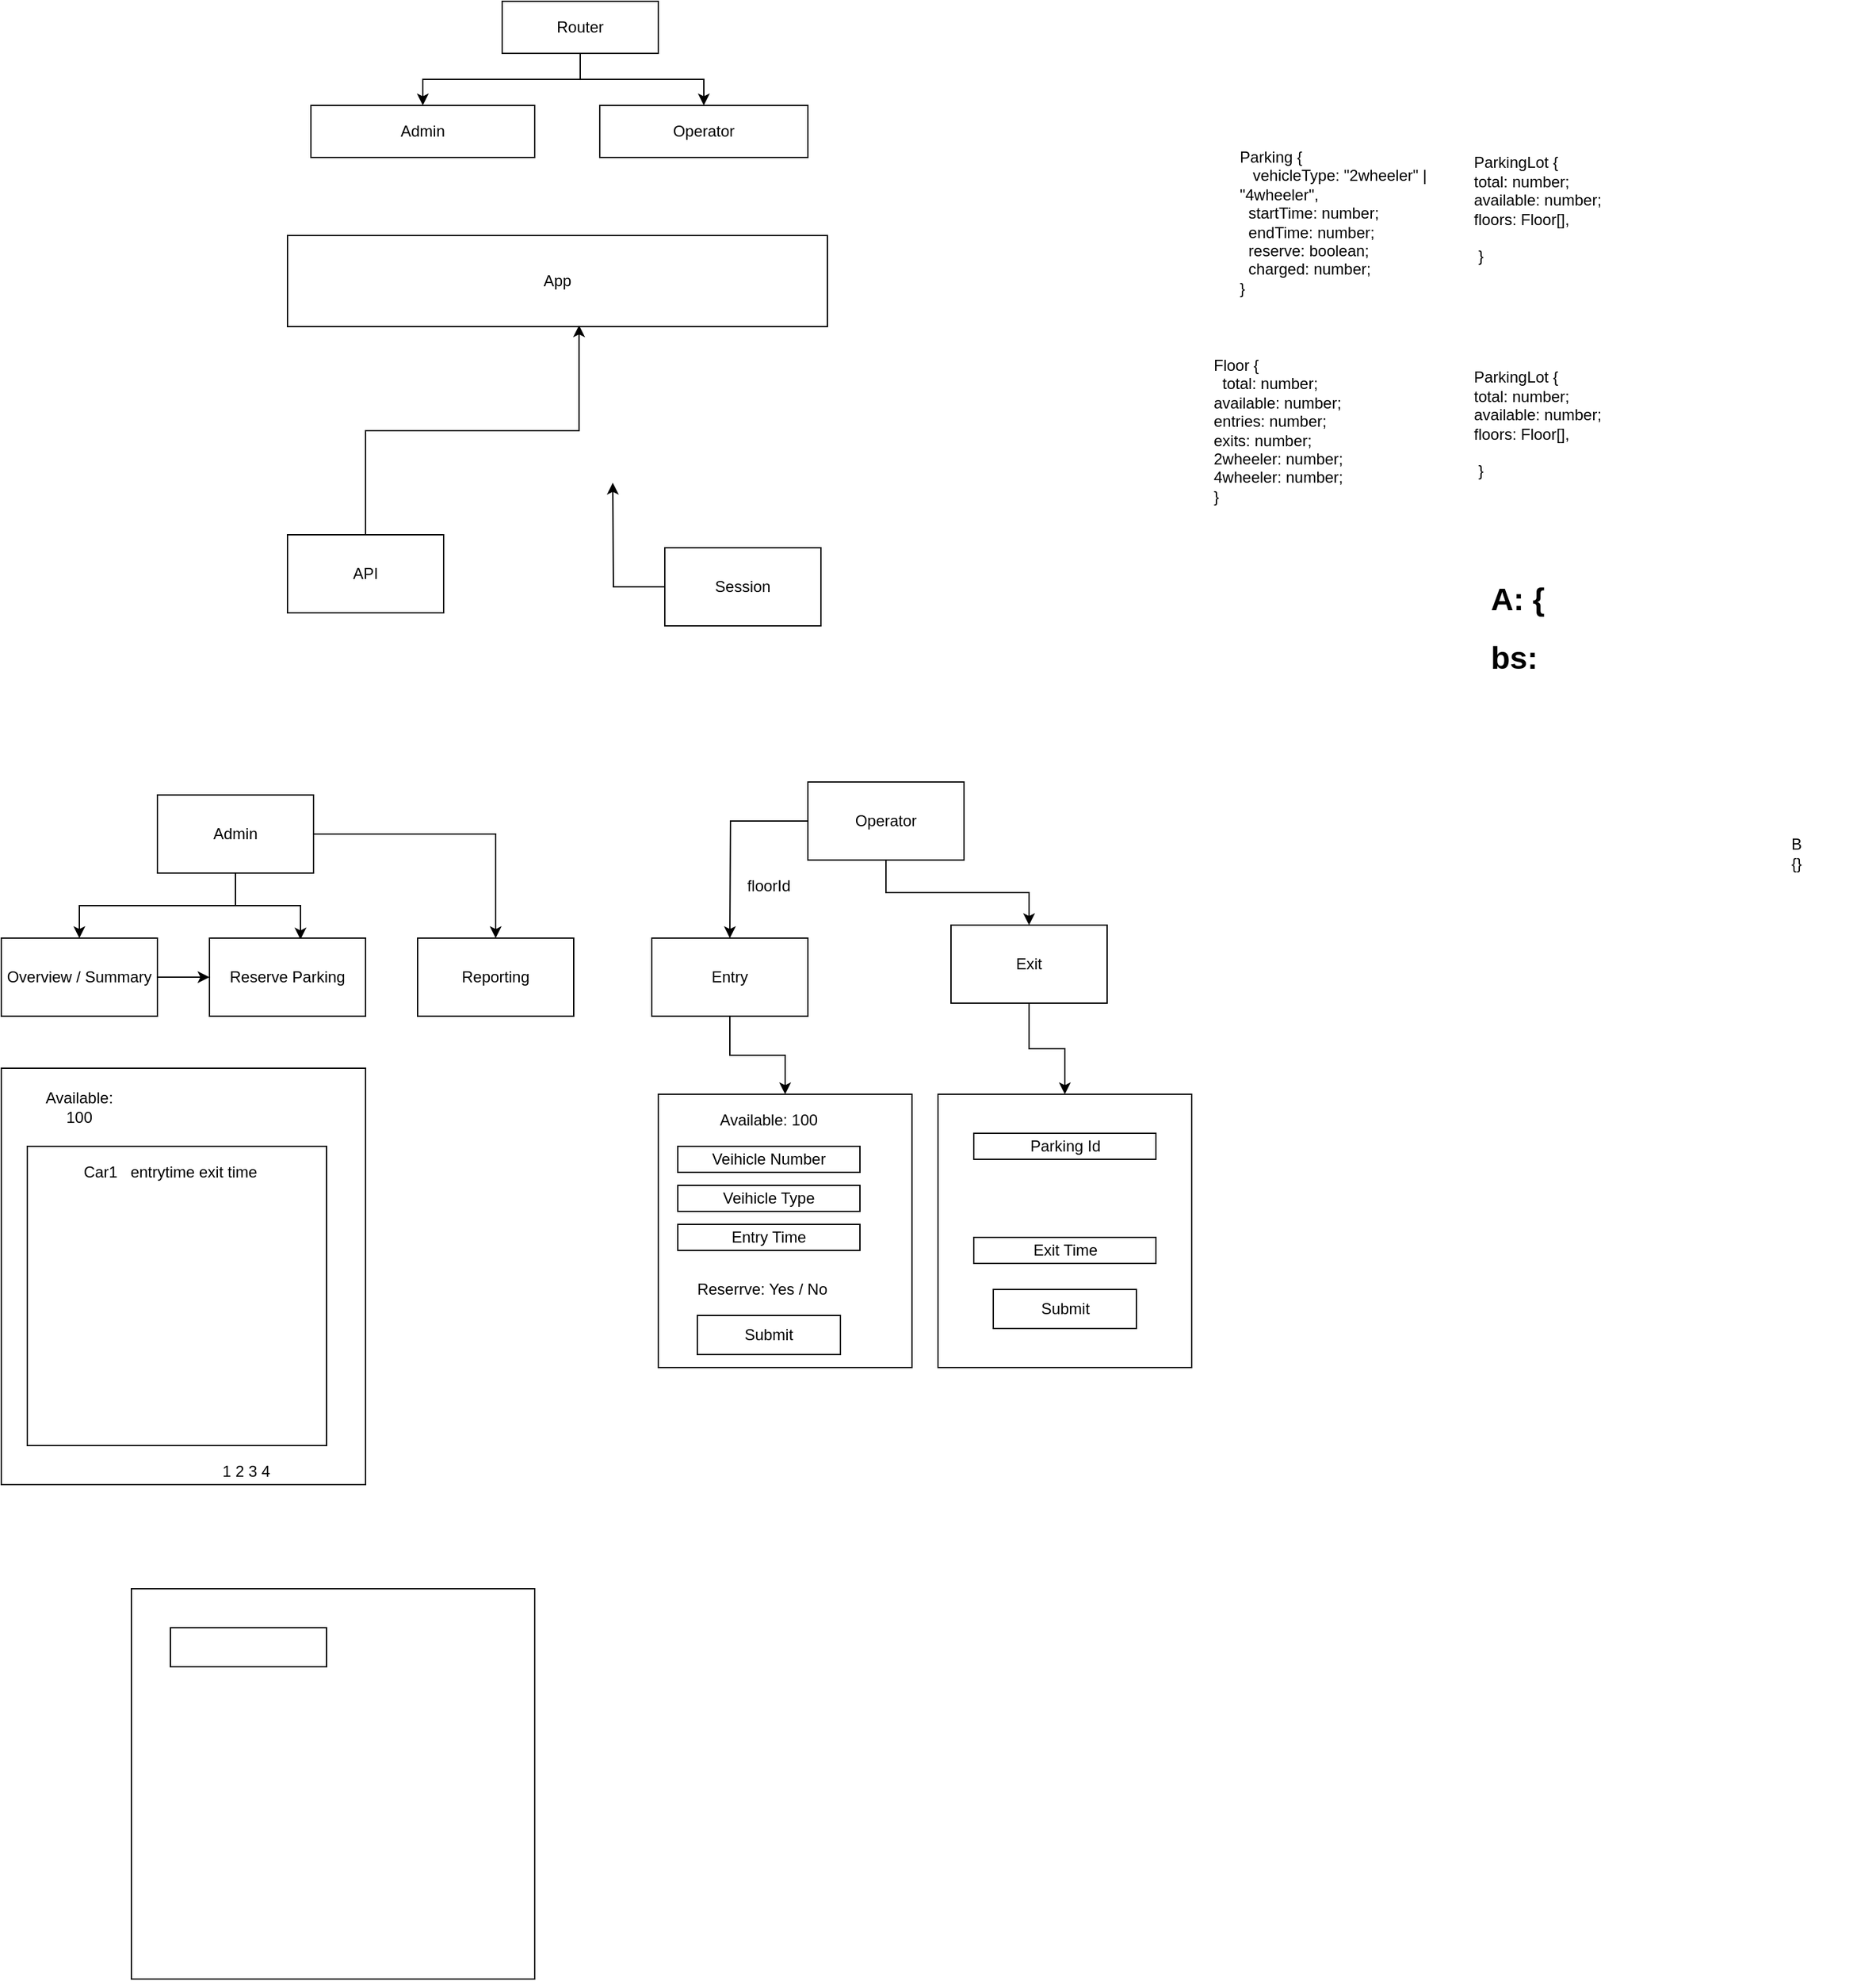 <mxfile version="14.4.7" type="github">
  <diagram id="fMVLixPZzyC0l3rR2v2n" name="Page-1">
    <mxGraphModel dx="1113" dy="633" grid="1" gridSize="10" guides="1" tooltips="1" connect="1" arrows="1" fold="1" page="1" pageScale="1" pageWidth="850" pageHeight="1100" math="0" shadow="0">
      <root>
        <mxCell id="0" />
        <mxCell id="1" parent="0" />
        <mxCell id="_oliUCmYhEjqqvhm5E4Y-1" value="App" style="rounded=0;whiteSpace=wrap;html=1;" vertex="1" parent="1">
          <mxGeometry x="260" y="210" width="415" height="70" as="geometry" />
        </mxCell>
        <mxCell id="_oliUCmYhEjqqvhm5E4Y-5" style="edgeStyle=orthogonalEdgeStyle;rounded=0;orthogonalLoop=1;jettySize=auto;html=1;" edge="1" parent="1" source="_oliUCmYhEjqqvhm5E4Y-2" target="_oliUCmYhEjqqvhm5E4Y-3">
          <mxGeometry relative="1" as="geometry" />
        </mxCell>
        <mxCell id="_oliUCmYhEjqqvhm5E4Y-6" style="edgeStyle=orthogonalEdgeStyle;rounded=0;orthogonalLoop=1;jettySize=auto;html=1;entryX=0.5;entryY=0;entryDx=0;entryDy=0;" edge="1" parent="1" source="_oliUCmYhEjqqvhm5E4Y-2" target="_oliUCmYhEjqqvhm5E4Y-4">
          <mxGeometry relative="1" as="geometry" />
        </mxCell>
        <mxCell id="_oliUCmYhEjqqvhm5E4Y-2" value="Router" style="rounded=0;whiteSpace=wrap;html=1;" vertex="1" parent="1">
          <mxGeometry x="425" y="30" width="120" height="40" as="geometry" />
        </mxCell>
        <mxCell id="_oliUCmYhEjqqvhm5E4Y-3" value="Admin" style="rounded=0;whiteSpace=wrap;html=1;" vertex="1" parent="1">
          <mxGeometry x="278" y="110" width="172" height="40" as="geometry" />
        </mxCell>
        <mxCell id="_oliUCmYhEjqqvhm5E4Y-4" value="Operator" style="rounded=0;whiteSpace=wrap;html=1;" vertex="1" parent="1">
          <mxGeometry x="500" y="110" width="160" height="40" as="geometry" />
        </mxCell>
        <mxCell id="_oliUCmYhEjqqvhm5E4Y-8" style="edgeStyle=orthogonalEdgeStyle;rounded=0;orthogonalLoop=1;jettySize=auto;html=1;entryX=0.54;entryY=0.986;entryDx=0;entryDy=0;entryPerimeter=0;" edge="1" parent="1" source="_oliUCmYhEjqqvhm5E4Y-7" target="_oliUCmYhEjqqvhm5E4Y-1">
          <mxGeometry relative="1" as="geometry" />
        </mxCell>
        <mxCell id="_oliUCmYhEjqqvhm5E4Y-7" value="API" style="rounded=0;whiteSpace=wrap;html=1;" vertex="1" parent="1">
          <mxGeometry x="260" y="440" width="120" height="60" as="geometry" />
        </mxCell>
        <mxCell id="_oliUCmYhEjqqvhm5E4Y-10" style="edgeStyle=orthogonalEdgeStyle;rounded=0;orthogonalLoop=1;jettySize=auto;html=1;" edge="1" parent="1" source="_oliUCmYhEjqqvhm5E4Y-9">
          <mxGeometry relative="1" as="geometry">
            <mxPoint x="510" y="400" as="targetPoint" />
          </mxGeometry>
        </mxCell>
        <mxCell id="_oliUCmYhEjqqvhm5E4Y-9" value="Session" style="rounded=0;whiteSpace=wrap;html=1;" vertex="1" parent="1">
          <mxGeometry x="550" y="450" width="120" height="60" as="geometry" />
        </mxCell>
        <mxCell id="_oliUCmYhEjqqvhm5E4Y-14" style="edgeStyle=orthogonalEdgeStyle;rounded=0;orthogonalLoop=1;jettySize=auto;html=1;entryX=0.5;entryY=0;entryDx=0;entryDy=0;" edge="1" parent="1" source="_oliUCmYhEjqqvhm5E4Y-12" target="_oliUCmYhEjqqvhm5E4Y-13">
          <mxGeometry relative="1" as="geometry" />
        </mxCell>
        <mxCell id="_oliUCmYhEjqqvhm5E4Y-16" style="edgeStyle=orthogonalEdgeStyle;rounded=0;orthogonalLoop=1;jettySize=auto;html=1;entryX=0.583;entryY=0.017;entryDx=0;entryDy=0;entryPerimeter=0;" edge="1" parent="1" source="_oliUCmYhEjqqvhm5E4Y-12" target="_oliUCmYhEjqqvhm5E4Y-15">
          <mxGeometry relative="1" as="geometry" />
        </mxCell>
        <mxCell id="_oliUCmYhEjqqvhm5E4Y-19" style="edgeStyle=orthogonalEdgeStyle;rounded=0;orthogonalLoop=1;jettySize=auto;html=1;entryX=0.5;entryY=0;entryDx=0;entryDy=0;" edge="1" parent="1" source="_oliUCmYhEjqqvhm5E4Y-12" target="_oliUCmYhEjqqvhm5E4Y-18">
          <mxGeometry relative="1" as="geometry" />
        </mxCell>
        <mxCell id="_oliUCmYhEjqqvhm5E4Y-12" value="Admin" style="rounded=0;whiteSpace=wrap;html=1;" vertex="1" parent="1">
          <mxGeometry x="160" y="640" width="120" height="60" as="geometry" />
        </mxCell>
        <mxCell id="_oliUCmYhEjqqvhm5E4Y-17" style="edgeStyle=orthogonalEdgeStyle;rounded=0;orthogonalLoop=1;jettySize=auto;html=1;entryX=0;entryY=0.5;entryDx=0;entryDy=0;" edge="1" parent="1" source="_oliUCmYhEjqqvhm5E4Y-13" target="_oliUCmYhEjqqvhm5E4Y-15">
          <mxGeometry relative="1" as="geometry" />
        </mxCell>
        <mxCell id="_oliUCmYhEjqqvhm5E4Y-13" value="Overview / Summary" style="rounded=0;whiteSpace=wrap;html=1;" vertex="1" parent="1">
          <mxGeometry x="40" y="750" width="120" height="60" as="geometry" />
        </mxCell>
        <mxCell id="_oliUCmYhEjqqvhm5E4Y-15" value="Reserve Parking" style="rounded=0;whiteSpace=wrap;html=1;" vertex="1" parent="1">
          <mxGeometry x="200" y="750" width="120" height="60" as="geometry" />
        </mxCell>
        <mxCell id="_oliUCmYhEjqqvhm5E4Y-18" value="Reporting" style="rounded=0;whiteSpace=wrap;html=1;" vertex="1" parent="1">
          <mxGeometry x="360" y="750" width="120" height="60" as="geometry" />
        </mxCell>
        <mxCell id="_oliUCmYhEjqqvhm5E4Y-21" style="edgeStyle=orthogonalEdgeStyle;rounded=0;orthogonalLoop=1;jettySize=auto;html=1;" edge="1" parent="1" source="_oliUCmYhEjqqvhm5E4Y-20">
          <mxGeometry relative="1" as="geometry">
            <mxPoint x="600" y="750" as="targetPoint" />
          </mxGeometry>
        </mxCell>
        <mxCell id="_oliUCmYhEjqqvhm5E4Y-24" style="edgeStyle=orthogonalEdgeStyle;rounded=0;orthogonalLoop=1;jettySize=auto;html=1;" edge="1" parent="1" source="_oliUCmYhEjqqvhm5E4Y-20" target="_oliUCmYhEjqqvhm5E4Y-23">
          <mxGeometry relative="1" as="geometry" />
        </mxCell>
        <mxCell id="_oliUCmYhEjqqvhm5E4Y-20" value="Operator" style="rounded=0;whiteSpace=wrap;html=1;" vertex="1" parent="1">
          <mxGeometry x="660" y="630" width="120" height="60" as="geometry" />
        </mxCell>
        <mxCell id="_oliUCmYhEjqqvhm5E4Y-29" style="edgeStyle=orthogonalEdgeStyle;rounded=0;orthogonalLoop=1;jettySize=auto;html=1;" edge="1" parent="1" source="_oliUCmYhEjqqvhm5E4Y-22" target="_oliUCmYhEjqqvhm5E4Y-25">
          <mxGeometry relative="1" as="geometry" />
        </mxCell>
        <mxCell id="_oliUCmYhEjqqvhm5E4Y-22" value="Entry" style="rounded=0;whiteSpace=wrap;html=1;" vertex="1" parent="1">
          <mxGeometry x="540" y="750" width="120" height="60" as="geometry" />
        </mxCell>
        <mxCell id="_oliUCmYhEjqqvhm5E4Y-35" style="edgeStyle=orthogonalEdgeStyle;rounded=0;orthogonalLoop=1;jettySize=auto;html=1;entryX=0.5;entryY=0;entryDx=0;entryDy=0;" edge="1" parent="1" source="_oliUCmYhEjqqvhm5E4Y-23" target="_oliUCmYhEjqqvhm5E4Y-34">
          <mxGeometry relative="1" as="geometry" />
        </mxCell>
        <mxCell id="_oliUCmYhEjqqvhm5E4Y-23" value="Exit" style="rounded=0;whiteSpace=wrap;html=1;" vertex="1" parent="1">
          <mxGeometry x="770" y="740" width="120" height="60" as="geometry" />
        </mxCell>
        <mxCell id="_oliUCmYhEjqqvhm5E4Y-25" value="" style="rounded=0;whiteSpace=wrap;html=1;" vertex="1" parent="1">
          <mxGeometry x="545" y="870" width="195" height="210" as="geometry" />
        </mxCell>
        <mxCell id="_oliUCmYhEjqqvhm5E4Y-26" value="Veihicle Number" style="rounded=0;whiteSpace=wrap;html=1;" vertex="1" parent="1">
          <mxGeometry x="560" y="910" width="140" height="20" as="geometry" />
        </mxCell>
        <mxCell id="_oliUCmYhEjqqvhm5E4Y-27" value="Veihicle Type" style="rounded=0;whiteSpace=wrap;html=1;" vertex="1" parent="1">
          <mxGeometry x="560" y="940" width="140" height="20" as="geometry" />
        </mxCell>
        <mxCell id="_oliUCmYhEjqqvhm5E4Y-28" value="Entry Time" style="rounded=0;whiteSpace=wrap;html=1;" vertex="1" parent="1">
          <mxGeometry x="560" y="970" width="140" height="20" as="geometry" />
        </mxCell>
        <mxCell id="_oliUCmYhEjqqvhm5E4Y-30" value="floorId" style="text;html=1;strokeColor=none;fillColor=none;align=center;verticalAlign=middle;whiteSpace=wrap;rounded=0;" vertex="1" parent="1">
          <mxGeometry x="610" y="700" width="40" height="20" as="geometry" />
        </mxCell>
        <mxCell id="_oliUCmYhEjqqvhm5E4Y-31" value="Reserrve: Yes / No" style="text;html=1;strokeColor=none;fillColor=none;align=center;verticalAlign=middle;whiteSpace=wrap;rounded=0;" vertex="1" parent="1">
          <mxGeometry x="570" y="1010" width="110" height="20" as="geometry" />
        </mxCell>
        <mxCell id="_oliUCmYhEjqqvhm5E4Y-32" value="Submit" style="rounded=0;whiteSpace=wrap;html=1;" vertex="1" parent="1">
          <mxGeometry x="575" y="1040" width="110" height="30" as="geometry" />
        </mxCell>
        <mxCell id="_oliUCmYhEjqqvhm5E4Y-33" value="Available: 100" style="text;html=1;strokeColor=none;fillColor=none;align=center;verticalAlign=middle;whiteSpace=wrap;rounded=0;" vertex="1" parent="1">
          <mxGeometry x="570" y="880" width="120" height="20" as="geometry" />
        </mxCell>
        <mxCell id="_oliUCmYhEjqqvhm5E4Y-34" value="" style="rounded=0;whiteSpace=wrap;html=1;" vertex="1" parent="1">
          <mxGeometry x="760" y="870" width="195" height="210" as="geometry" />
        </mxCell>
        <mxCell id="_oliUCmYhEjqqvhm5E4Y-36" value="Parking Id" style="rounded=0;whiteSpace=wrap;html=1;" vertex="1" parent="1">
          <mxGeometry x="787.5" y="900" width="140" height="20" as="geometry" />
        </mxCell>
        <mxCell id="_oliUCmYhEjqqvhm5E4Y-37" value="Exit Time" style="rounded=0;whiteSpace=wrap;html=1;" vertex="1" parent="1">
          <mxGeometry x="787.5" y="980" width="140" height="20" as="geometry" />
        </mxCell>
        <mxCell id="_oliUCmYhEjqqvhm5E4Y-38" value="Submit" style="rounded=0;whiteSpace=wrap;html=1;" vertex="1" parent="1">
          <mxGeometry x="802.5" y="1020" width="110" height="30" as="geometry" />
        </mxCell>
        <mxCell id="_oliUCmYhEjqqvhm5E4Y-39" value="Parking {&lt;br&gt;&amp;nbsp; &amp;nbsp;vehicleType: &quot;2wheeler&quot; | &quot;4wheeler&quot;,&lt;br&gt;&amp;nbsp; startTime: number;&lt;br&gt;&amp;nbsp; endTime: number;&lt;br&gt;&amp;nbsp; reserve: boolean;&lt;br&gt;&amp;nbsp; charged: number;&lt;br&gt;}" style="text;html=1;strokeColor=none;fillColor=none;align=left;verticalAlign=middle;whiteSpace=wrap;rounded=0;" vertex="1" parent="1">
          <mxGeometry x="990" y="110" width="200" height="180" as="geometry" />
        </mxCell>
        <mxCell id="_oliUCmYhEjqqvhm5E4Y-40" value="Floor {&lt;br&gt;&amp;nbsp; total: number;&lt;br&gt;available: number;&lt;br&gt;entries: number;&lt;br&gt;exits: number;&lt;br&gt;2wheeler: number;&lt;br&gt;4wheeler: number;&lt;br&gt;}" style="text;html=1;strokeColor=none;fillColor=none;align=left;verticalAlign=middle;whiteSpace=wrap;rounded=0;" vertex="1" parent="1">
          <mxGeometry x="970" y="280" width="120" height="160" as="geometry" />
        </mxCell>
        <mxCell id="_oliUCmYhEjqqvhm5E4Y-41" value="ParkingLot {&lt;br&gt;total: number;&lt;br&gt;available: number;&lt;br&gt;floors: Floor[],&lt;br&gt;&lt;br&gt;&amp;nbsp;}" style="text;html=1;strokeColor=none;fillColor=none;align=left;verticalAlign=middle;whiteSpace=wrap;rounded=0;" vertex="1" parent="1">
          <mxGeometry x="1170" y="280" width="111" height="150" as="geometry" />
        </mxCell>
        <mxCell id="_oliUCmYhEjqqvhm5E4Y-42" value="ParkingLot {&lt;br&gt;total: number;&lt;br&gt;available: number;&lt;br&gt;floors: Floor[],&lt;br&gt;&lt;br&gt;&amp;nbsp;}" style="text;html=1;strokeColor=none;fillColor=none;align=left;verticalAlign=middle;whiteSpace=wrap;rounded=0;" vertex="1" parent="1">
          <mxGeometry x="1170" y="110" width="120" height="160" as="geometry" />
        </mxCell>
        <mxCell id="_oliUCmYhEjqqvhm5E4Y-43" value="&lt;h1&gt;A: {&lt;/h1&gt;&lt;h1&gt;bs:&amp;nbsp;&lt;/h1&gt;&lt;h1&gt;&lt;br&gt;&lt;/h1&gt;" style="text;html=1;strokeColor=none;fillColor=none;spacing=5;spacingTop=-20;whiteSpace=wrap;overflow=hidden;rounded=0;" vertex="1" parent="1">
          <mxGeometry x="1180" y="470" width="190" height="120" as="geometry" />
        </mxCell>
        <mxCell id="_oliUCmYhEjqqvhm5E4Y-44" value="B&lt;br&gt;{}" style="text;html=1;strokeColor=none;fillColor=none;align=center;verticalAlign=middle;whiteSpace=wrap;rounded=0;" vertex="1" parent="1">
          <mxGeometry x="1360" y="620" width="120" height="130" as="geometry" />
        </mxCell>
        <mxCell id="_oliUCmYhEjqqvhm5E4Y-45" value="" style="rounded=0;whiteSpace=wrap;html=1;" vertex="1" parent="1">
          <mxGeometry x="40" y="850" width="280" height="320" as="geometry" />
        </mxCell>
        <mxCell id="_oliUCmYhEjqqvhm5E4Y-46" value="" style="whiteSpace=wrap;html=1;aspect=fixed;" vertex="1" parent="1">
          <mxGeometry x="60" y="910" width="230" height="230" as="geometry" />
        </mxCell>
        <mxCell id="_oliUCmYhEjqqvhm5E4Y-47" value="Car1&amp;nbsp; &amp;nbsp;entrytime exit time" style="text;html=1;strokeColor=none;fillColor=none;align=center;verticalAlign=middle;whiteSpace=wrap;rounded=0;" vertex="1" parent="1">
          <mxGeometry x="70" y="920" width="200" height="20" as="geometry" />
        </mxCell>
        <mxCell id="_oliUCmYhEjqqvhm5E4Y-48" value="Available: 100" style="text;html=1;strokeColor=none;fillColor=none;align=center;verticalAlign=middle;whiteSpace=wrap;rounded=0;" vertex="1" parent="1">
          <mxGeometry x="80" y="870" width="40" height="20" as="geometry" />
        </mxCell>
        <mxCell id="_oliUCmYhEjqqvhm5E4Y-49" value="1 2 3 4&amp;nbsp;" style="text;html=1;strokeColor=none;fillColor=none;align=center;verticalAlign=middle;whiteSpace=wrap;rounded=0;" vertex="1" parent="1">
          <mxGeometry x="190" y="1150" width="80" height="20" as="geometry" />
        </mxCell>
        <mxCell id="_oliUCmYhEjqqvhm5E4Y-50" value="" style="rounded=0;whiteSpace=wrap;html=1;" vertex="1" parent="1">
          <mxGeometry x="140" y="1250" width="310" height="300" as="geometry" />
        </mxCell>
        <mxCell id="_oliUCmYhEjqqvhm5E4Y-51" value="" style="rounded=0;whiteSpace=wrap;html=1;" vertex="1" parent="1">
          <mxGeometry x="170" y="1280" width="120" height="30" as="geometry" />
        </mxCell>
      </root>
    </mxGraphModel>
  </diagram>
</mxfile>
